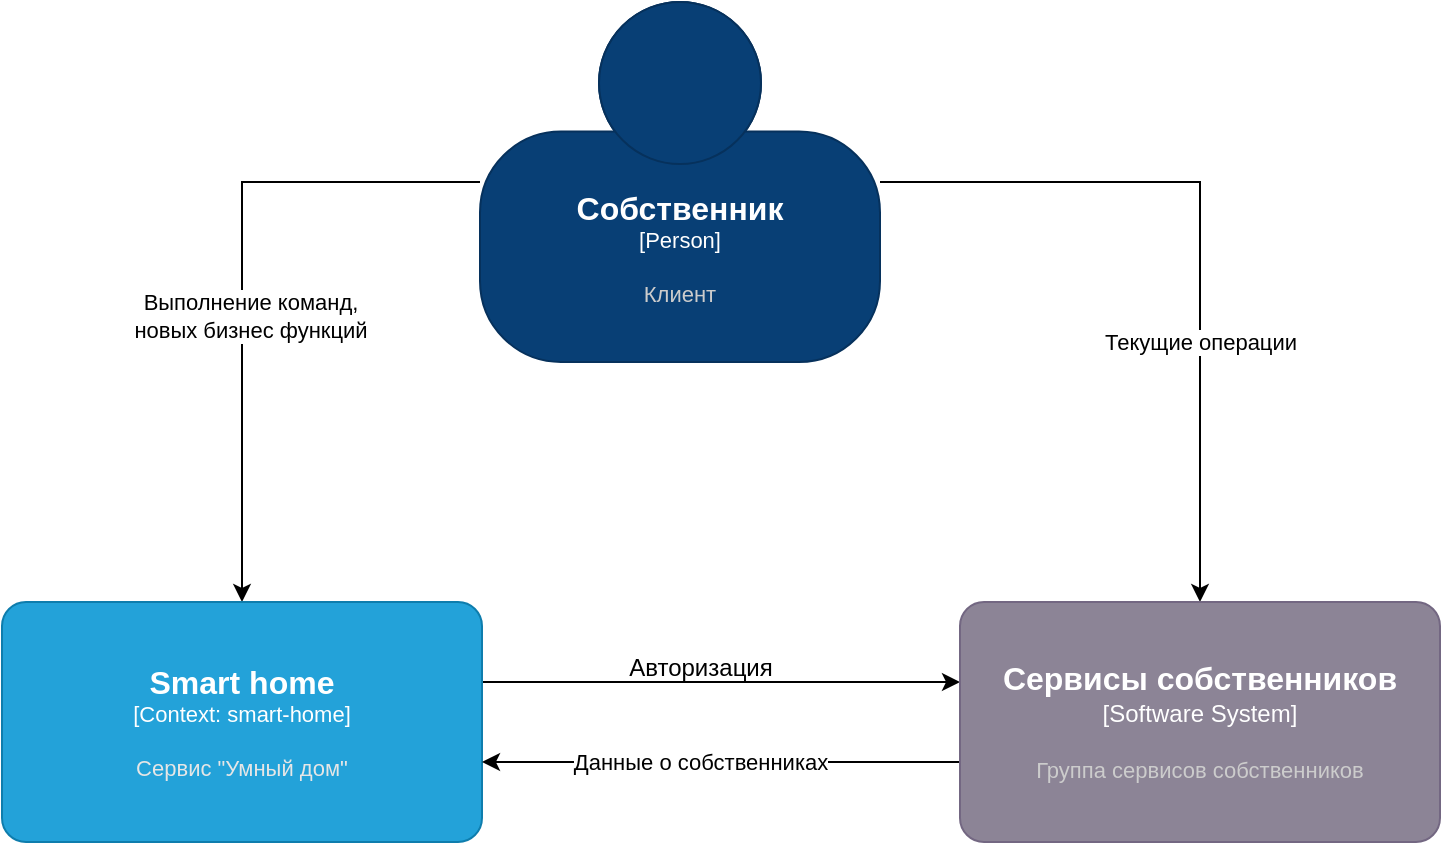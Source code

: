 <mxfile version="24.7.17">
  <diagram name="Страница — 1" id="AA9cZ-glA_Fp__WyKTjR">
    <mxGraphModel dx="5143" dy="4144" grid="1" gridSize="10" guides="1" tooltips="1" connect="1" arrows="1" fold="1" page="1" pageScale="1" pageWidth="827" pageHeight="1169" math="0" shadow="0">
      <root>
        <mxCell id="0" />
        <mxCell id="1" parent="0" />
        <mxCell id="S-RKFb7PFCXxFeCJCe12-20" style="edgeStyle=orthogonalEdgeStyle;rounded=0;orthogonalLoop=1;jettySize=auto;html=1;" edge="1" parent="1" source="S-RKFb7PFCXxFeCJCe12-15" target="S-RKFb7PFCXxFeCJCe12-18">
          <mxGeometry relative="1" as="geometry">
            <Array as="points">
              <mxPoint x="1241" y="-570" />
            </Array>
          </mxGeometry>
        </mxCell>
        <mxCell id="S-RKFb7PFCXxFeCJCe12-21" value="Выполнение команд,&lt;br&gt;&lt;div&gt;новых бизнес функций&lt;/div&gt;" style="edgeLabel;html=1;align=center;verticalAlign=middle;resizable=0;points=[];" vertex="1" connectable="0" parent="S-RKFb7PFCXxFeCJCe12-20">
          <mxGeometry x="0.129" y="4" relative="1" as="geometry">
            <mxPoint as="offset" />
          </mxGeometry>
        </mxCell>
        <mxCell id="S-RKFb7PFCXxFeCJCe12-28" style="edgeStyle=orthogonalEdgeStyle;rounded=0;orthogonalLoop=1;jettySize=auto;html=1;" edge="1" parent="1" source="S-RKFb7PFCXxFeCJCe12-15" target="S-RKFb7PFCXxFeCJCe12-19">
          <mxGeometry relative="1" as="geometry" />
        </mxCell>
        <object placeholders="1" c4Name="Собственник" c4Type="Person" c4Description="Клиент" label="&lt;font style=&quot;font-size: 16px&quot;&gt;&lt;b&gt;%c4Name%&lt;/b&gt;&lt;/font&gt;&lt;div&gt;[%c4Type%]&lt;/div&gt;&lt;br&gt;&lt;div&gt;&lt;font style=&quot;font-size: 11px&quot;&gt;&lt;font color=&quot;#cccccc&quot;&gt;%c4Description%&lt;/font&gt;&lt;/div&gt;" id="S-RKFb7PFCXxFeCJCe12-15">
          <mxCell style="html=1;fontSize=11;dashed=0;whiteSpace=wrap;fillColor=#083F75;strokeColor=#06315C;fontColor=#ffffff;shape=mxgraph.c4.person2;align=center;metaEdit=1;points=[[0.5,0,0],[1,0.5,0],[1,0.75,0],[0.75,1,0],[0.5,1,0],[0.25,1,0],[0,0.75,0],[0,0.5,0]];resizable=0;" vertex="1" parent="1">
            <mxGeometry x="1360" y="-660" width="200" height="180" as="geometry" />
          </mxCell>
        </object>
        <mxCell id="S-RKFb7PFCXxFeCJCe12-26" style="edgeStyle=orthogonalEdgeStyle;rounded=0;orthogonalLoop=1;jettySize=auto;html=1;" edge="1" parent="1" source="S-RKFb7PFCXxFeCJCe12-18" target="S-RKFb7PFCXxFeCJCe12-19">
          <mxGeometry relative="1" as="geometry">
            <Array as="points">
              <mxPoint x="1480" y="-320" />
              <mxPoint x="1480" y="-320" />
            </Array>
          </mxGeometry>
        </mxCell>
        <object placeholders="1" c4Name="Smart home" c4Type="Context" c4Technology="smart-home" c4Description="Сервис &quot;Умный дом&quot;" label="&lt;font style=&quot;font-size: 16px&quot;&gt;&lt;b&gt;%c4Name%&lt;/b&gt;&lt;/font&gt;&lt;div&gt;[%c4Type%: %c4Technology%]&lt;/div&gt;&lt;br&gt;&lt;div&gt;&lt;font style=&quot;font-size: 11px&quot;&gt;&lt;font color=&quot;#E6E6E6&quot;&gt;%c4Description%&lt;/font&gt;&lt;/div&gt;" id="S-RKFb7PFCXxFeCJCe12-18">
          <mxCell style="rounded=1;whiteSpace=wrap;html=1;fontSize=11;labelBackgroundColor=none;fillColor=#23A2D9;fontColor=#ffffff;align=center;arcSize=10;strokeColor=#0E7DAD;metaEdit=1;resizable=0;points=[[0.25,0,0],[0.5,0,0],[0.75,0,0],[1,0.25,0],[1,0.5,0],[1,0.75,0],[0.75,1,0],[0.5,1,0],[0.25,1,0],[0,0.75,0],[0,0.5,0],[0,0.25,0]];" vertex="1" parent="1">
            <mxGeometry x="1121" y="-360" width="240" height="120" as="geometry" />
          </mxCell>
        </object>
        <mxCell id="S-RKFb7PFCXxFeCJCe12-24" style="edgeStyle=orthogonalEdgeStyle;rounded=0;orthogonalLoop=1;jettySize=auto;html=1;" edge="1" parent="1" source="S-RKFb7PFCXxFeCJCe12-19" target="S-RKFb7PFCXxFeCJCe12-18">
          <mxGeometry relative="1" as="geometry">
            <Array as="points">
              <mxPoint x="1480" y="-280" />
              <mxPoint x="1480" y="-280" />
            </Array>
          </mxGeometry>
        </mxCell>
        <mxCell id="S-RKFb7PFCXxFeCJCe12-25" value="Данные о собственниках" style="edgeLabel;html=1;align=center;verticalAlign=middle;resizable=0;points=[];" vertex="1" connectable="0" parent="S-RKFb7PFCXxFeCJCe12-24">
          <mxGeometry x="0.217" relative="1" as="geometry">
            <mxPoint x="15" as="offset" />
          </mxGeometry>
        </mxCell>
        <object c4Name="Сервисы собственников" c4Type="Software System" c4Description="Группа сервисов собственников" label="&lt;font style=&quot;font-size: 16px&quot;&gt;&lt;b&gt;%c4Name%&lt;/b&gt;&lt;/font&gt;&lt;div&gt;[%c4Type%]&lt;/div&gt;&lt;br&gt;&lt;div&gt;&lt;font style=&quot;font-size: 11px&quot;&gt;&lt;font color=&quot;#cccccc&quot;&gt;%c4Description%&lt;/font&gt;&lt;/div&gt;" placeholders="1" id="S-RKFb7PFCXxFeCJCe12-19">
          <mxCell style="rounded=1;whiteSpace=wrap;html=1;labelBackgroundColor=none;fillColor=#8C8496;fontColor=#ffffff;align=center;arcSize=10;strokeColor=#736782;metaEdit=1;resizable=0;points=[[0.25,0,0],[0.5,0,0],[0.75,0,0],[1,0.25,0],[1,0.5,0],[1,0.75,0],[0.75,1,0],[0.5,1,0],[0.25,1,0],[0,0.75,0],[0,0.5,0],[0,0.25,0]];" vertex="1" parent="1">
            <mxGeometry x="1600" y="-360" width="240" height="120" as="geometry" />
          </mxCell>
        </object>
        <mxCell id="S-RKFb7PFCXxFeCJCe12-27" value="Авторизация" style="text;html=1;align=center;verticalAlign=middle;resizable=0;points=[];autosize=1;strokeColor=none;fillColor=none;" vertex="1" parent="1">
          <mxGeometry x="1420" y="-342" width="100" height="30" as="geometry" />
        </mxCell>
        <mxCell id="S-RKFb7PFCXxFeCJCe12-30" value="Текущие операции" style="edgeLabel;html=1;align=center;verticalAlign=middle;resizable=0;points=[];" vertex="1" connectable="0" parent="1">
          <mxGeometry x="1720" y="-490.0" as="geometry" />
        </mxCell>
      </root>
    </mxGraphModel>
  </diagram>
</mxfile>
